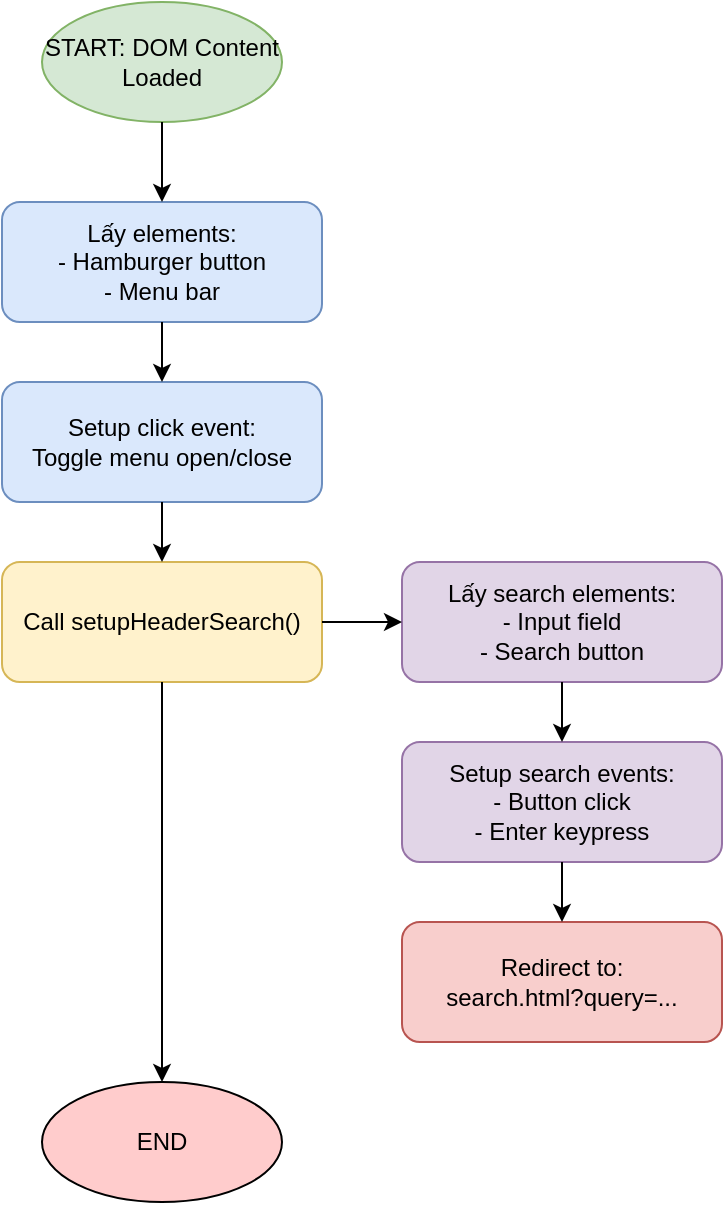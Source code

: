 <mxfile>
    <diagram name="1. Main.js Logic" id="main-js-logic">
        <mxGraphModel dx="841" dy="375" grid="1" gridSize="10" guides="1" tooltips="1" connect="1" arrows="1" fold="1" page="1" pageScale="1" pageWidth="827" pageHeight="1169" math="0" shadow="0">
            <root>
                <mxCell id="0"/>
                <mxCell id="1" parent="0"/>
                <mxCell id="main-start" value="START: DOM Content Loaded" style="ellipse;whiteSpace=wrap;html=1;fillColor=#d5e8d4;strokeColor=#82b366;" parent="1" vertex="1">
                    <mxGeometry x="290" y="40" width="120" height="60" as="geometry"/>
                </mxCell>
                <mxCell id="main-get-elements" value="Lấy elements:&#xa;- Hamburger button&#xa;- Menu bar" style="rounded=1;whiteSpace=wrap;html=1;fillColor=#dae8fc;strokeColor=#6c8ebf;" parent="1" vertex="1">
                    <mxGeometry x="270" y="140" width="160" height="60" as="geometry"/>
                </mxCell>
                <mxCell id="main-setup-click" value="Setup click event:&#xa;Toggle menu open/close" style="rounded=1;whiteSpace=wrap;html=1;fillColor=#dae8fc;strokeColor=#6c8ebf;" parent="1" vertex="1">
                    <mxGeometry x="270" y="230" width="160" height="60" as="geometry"/>
                </mxCell>
                <mxCell id="main-setup-search" value="Call setupHeaderSearch()" style="rounded=1;whiteSpace=wrap;html=1;fillColor=#fff2cc;strokeColor=#d6b656;" parent="1" vertex="1">
                    <mxGeometry x="270" y="320" width="160" height="60" as="geometry"/>
                </mxCell>
                <mxCell id="main-search-elements" value="Lấy search elements:&#xa;- Input field&#xa;- Search button" style="rounded=1;whiteSpace=wrap;html=1;fillColor=#e1d5e7;strokeColor=#9673a6;" parent="1" vertex="1">
                    <mxGeometry x="470" y="320" width="160" height="60" as="geometry"/>
                </mxCell>
                <mxCell id="main-search-events" value="Setup search events:&#xa;- Button click&#xa;- Enter keypress" style="rounded=1;whiteSpace=wrap;html=1;fillColor=#e1d5e7;strokeColor=#9673a6;" parent="1" vertex="1">
                    <mxGeometry x="470" y="410" width="160" height="60" as="geometry"/>
                </mxCell>
                <mxCell id="main-redirect" value="Redirect to:&#xa;search.html?query=..." style="rounded=1;whiteSpace=wrap;html=1;fillColor=#f8cecc;strokeColor=#b85450;" parent="1" vertex="1">
                    <mxGeometry x="470" y="500" width="160" height="60" as="geometry"/>
                </mxCell>
                <mxCell id="main-end" value="END" style="ellipse;whiteSpace=wrap;html=1;fillColor=#ffcccc;" parent="1" vertex="1">
                    <mxGeometry x="290" y="580" width="120" height="60" as="geometry"/>
                </mxCell>
                <mxCell id="arrow1" value="" style="endArrow=classic;html=1;rounded=0;" parent="1" source="main-start" target="main-get-elements" edge="1">
                    <mxGeometry width="50" height="50" relative="1" as="geometry"/>
                </mxCell>
                <mxCell id="arrow2" value="" style="endArrow=classic;html=1;rounded=0;" parent="1" source="main-get-elements" target="main-setup-click" edge="1">
                    <mxGeometry width="50" height="50" relative="1" as="geometry"/>
                </mxCell>
                <mxCell id="arrow3" value="" style="endArrow=classic;html=1;rounded=0;" parent="1" source="main-setup-click" target="main-setup-search" edge="1">
                    <mxGeometry width="50" height="50" relative="1" as="geometry"/>
                </mxCell>
                <mxCell id="arrow4" value="" style="endArrow=classic;html=1;rounded=0;" parent="1" source="main-setup-search" target="main-search-elements" edge="1">
                    <mxGeometry width="50" height="50" relative="1" as="geometry"/>
                </mxCell>
                <mxCell id="arrow5" value="" style="endArrow=classic;html=1;rounded=0;" parent="1" source="main-search-elements" target="main-search-events" edge="1">
                    <mxGeometry width="50" height="50" relative="1" as="geometry"/>
                </mxCell>
                <mxCell id="arrow6" value="" style="endArrow=classic;html=1;rounded=0;" parent="1" source="main-search-events" target="main-redirect" edge="1">
                    <mxGeometry width="50" height="50" relative="1" as="geometry"/>
                </mxCell>
                <mxCell id="arrow7" value="" style="endArrow=classic;html=1;rounded=0;" parent="1" source="main-setup-search" target="main-end" edge="1">
                    <mxGeometry width="50" height="50" relative="1" as="geometry"/>
                </mxCell>
            </root>
        </mxGraphModel>
    </diagram>
    <diagram name="2. Article.js Logic" id="article-js-logic">
        <mxGraphModel dx="1607" dy="938" grid="1" gridSize="10" guides="1" tooltips="1" connect="1" arrows="1" fold="1" page="1" pageScale="1" pageWidth="827" pageHeight="1169" math="0" shadow="0">
            <root>
                <mxCell id="0"/>
                <mxCell id="1" parent="0"/>
                <mxCell id="PUvOtL32WRNLVYOPlHHm-1" value="" style="rounded=0;whiteSpace=wrap;html=1;strokeColor=none;" vertex="1" parent="1">
                    <mxGeometry x="120" y="20" width="610" height="780" as="geometry"/>
                </mxCell>
                <mxCell id="art-start" value="START: DOM Content Loaded" style="ellipse;whiteSpace=wrap;html=1;fillColor=#d5e8d4;strokeColor=#82b366;" parent="1" vertex="1">
                    <mxGeometry x="360" y="40" width="120" height="60" as="geometry"/>
                </mxCell>
                <mxCell id="art-get-id" value="Lấy ID từ URL parameter" style="rounded=1;whiteSpace=wrap;html=1;fillColor=#dae8fc;strokeColor=#6c8ebf;" parent="1" vertex="1">
                    <mxGeometry x="340" y="130" width="160" height="60" as="geometry"/>
                </mxCell>
                <mxCell id="art-check-id" value="ID có tồn tại?" style="rhombus;whiteSpace=wrap;html=1;fillColor=#fff2cc;strokeColor=#d6b656;" parent="1" vertex="1">
                    <mxGeometry x="360" y="220" width="120" height="80" as="geometry"/>
                </mxCell>
                <mxCell id="art-fetch-data" value="Fetch dữ liệu:&#xa;- articles.json&#xa;- topics.json&#xa;- tags.json" style="rounded=1;whiteSpace=wrap;html=1;fillColor=#e1d5e7;strokeColor=#9673a6;" parent="1" vertex="1">
                    <mxGeometry x="340" y="340" width="160" height="80" as="geometry"/>
                </mxCell>
                <mxCell id="art-binary-search" value="Binary Search:&#xa;findArticleById()&#xa;(nếu không tìm thấy&#xa;→ return articles[0])" style="rounded=1;whiteSpace=wrap;html=1;fillColor=#f8cecc;strokeColor=#b85450;" parent="1" vertex="1">
                    <mxGeometry x="340" y="460" width="160" height="80" as="geometry"/>
                </mxCell>
                <mxCell id="art-render-content" value="Render nội dung:&#xa;- Title, meta, content&#xa;- Images từ assets/&#xa;- Tags, topics" style="rounded=1;whiteSpace=wrap;html=1;fillColor=#d5e8d4;strokeColor=#82b366;" parent="1" vertex="1">
                    <mxGeometry x="140" y="580" width="160" height="80" as="geometry"/>
                </mxCell>
                <mxCell id="art-render-images" value="Render ảnh:&#xa;Chèn sau mỗi đoạn văn&#xa;Hết đoạn văn chèn cuối" style="rounded=1;whiteSpace=wrap;html=1;fillColor=#d5e8d4;strokeColor=#82b366;" parent="1" vertex="1">
                    <mxGeometry x="340" y="580" width="160" height="80" as="geometry"/>
                </mxCell>
                <mxCell id="art-related" value="Tìm bài viết liên quan&#xa;(cùng topics)" style="rounded=1;whiteSpace=wrap;html=1;fillColor=#d5e8d4;strokeColor=#82b366;" parent="1" vertex="1">
                    <mxGeometry x="540" y="580" width="160" height="80" as="geometry"/>
                </mxCell>
                <mxCell id="art-end" value="END" style="ellipse;whiteSpace=wrap;html=1;fillColor=#ffcccc;" parent="1" vertex="1">
                    <mxGeometry x="360" y="720" width="120" height="60" as="geometry"/>
                </mxCell>
                <mxCell id="art-arrow1" value="" style="endArrow=classic;html=1;rounded=0;" parent="1" source="art-start" target="art-get-id" edge="1">
                    <mxGeometry width="50" height="50" relative="1" as="geometry"/>
                </mxCell>
                <mxCell id="art-arrow2" value="" style="endArrow=classic;html=1;rounded=0;" parent="1" source="art-get-id" target="art-check-id" edge="1">
                    <mxGeometry width="50" height="50" relative="1" as="geometry"/>
                </mxCell>
                <mxCell id="art-arrow3" value="Có" style="endArrow=classic;html=1;rounded=0;" parent="1" source="art-check-id" target="art-fetch-data" edge="1">
                    <mxGeometry width="50" height="50" relative="1" as="geometry"/>
                </mxCell>
                <mxCell id="art-arrow4" value="Không" style="endArrow=classic;html=1;rounded=0;" parent="1" source="art-check-id" edge="1">
                    <mxGeometry width="50" height="50" relative="1" as="geometry"/>
                </mxCell>
                <mxCell id="art-arrow5" value="" style="endArrow=classic;html=1;rounded=0;" parent="1" source="art-fetch-data" target="art-binary-search" edge="1">
                    <mxGeometry width="50" height="50" relative="1" as="geometry"/>
                </mxCell>
                <mxCell id="art-arrow6" value="" style="endArrow=classic;html=1;rounded=0;" parent="1" source="art-binary-search" target="art-render-content" edge="1">
                    <mxGeometry width="50" height="50" relative="1" as="geometry"/>
                </mxCell>
                <mxCell id="art-arrow7" value="" style="endArrow=classic;html=1;rounded=0;" parent="1" source="art-render-content" target="art-render-images" edge="1">
                    <mxGeometry width="50" height="50" relative="1" as="geometry"/>
                </mxCell>
                <mxCell id="art-arrow8" value="" style="endArrow=classic;html=1;rounded=0;" parent="1" source="art-render-images" target="art-related" edge="1">
                    <mxGeometry width="50" height="50" relative="1" as="geometry"/>
                </mxCell>
                <mxCell id="art-arrow9" value="" style="endArrow=classic;html=1;rounded=0;" parent="1" source="art-related" target="art-end" edge="1">
                    <mxGeometry width="50" height="50" relative="1" as="geometry"/>
                </mxCell>
            </root>
        </mxGraphModel>
    </diagram>
    <diagram name="3. Search.js Logic" id="search-js-logic">
        <mxGraphModel dx="841" dy="375" grid="1" gridSize="10" guides="1" tooltips="1" connect="1" arrows="1" fold="1" page="1" pageScale="1" pageWidth="827" pageHeight="1169" math="0" shadow="0">
            <root>
                <mxCell id="0"/>
                <mxCell id="1" parent="0"/>
                <mxCell id="search-start" value="START: DOM Content Loaded" style="ellipse;whiteSpace=wrap;html=1;fillColor=#d5e8d4;strokeColor=#82b366;" parent="1" vertex="1">
                    <mxGeometry x="360" y="40" width="120" height="60" as="geometry"/>
                </mxCell>
                <mxCell id="search-get-query" value="Lấy query từ URL parameter" style="rounded=1;whiteSpace=wrap;html=1;fillColor=#dae8fc;strokeColor=#6c8ebf;" parent="1" vertex="1">
                    <mxGeometry x="340" y="130" width="160" height="60" as="geometry"/>
                </mxCell>
                <mxCell id="search-check-query" value="Query có tồn tại?" style="rhombus;whiteSpace=wrap;html=1;fillColor=#fff2cc;strokeColor=#d6b656;" parent="1" vertex="1">
                    <mxGeometry x="360" y="220" width="120" height="80" as="geometry"/>
                </mxCell>
                <mxCell id="search-fetch-data" value="Fetch dữ liệu:&#xa;- articles.json&#xa;- topics.json" style="rounded=1;whiteSpace=wrap;html=1;fillColor=#e1d5e7;strokeColor=#9673a6;" parent="1" vertex="1">
                    <mxGeometry x="340" y="340" width="160" height="80" as="geometry"/>
                </mxCell>
                <mxCell id="search-filter" value="Filter articles:&#xa;Tìm kiếm trong title&#xa;và content" style="rounded=1;whiteSpace=wrap;html=1;fillColor=#f8cecc;strokeColor=#b85450;" parent="1" vertex="1">
                    <mxGeometry x="340" y="460" width="160" height="80" as="geometry"/>
                </mxCell>
                <mxCell id="search-bubble-sort" value="Bubble Sort:&#xa;Sắp xếp theo độ liên quan&#xa;(title match &gt; content match)" style="rounded=1;whiteSpace=wrap;html=1;fillColor=#f8cecc;strokeColor=#b85450;" parent="1" vertex="1">
                    <mxGeometry x="340" y="580" width="160" height="80" as="geometry"/>
                </mxCell>
                <mxCell id="search-render" value="Render kết quả:&#xa;- Featured article (đầu tiên)&#xa;- Vertical articles (tối đa 20)&#xa;KHÔNG CÓ PAGINATION" style="rounded=1;whiteSpace=wrap;html=1;fillColor=#d5e8d4;strokeColor=#82b366;" parent="1" vertex="1">
                    <mxGeometry x="340" y="700" width="160" height="80" as="geometry"/>
                </mxCell>
                <mxCell id="search-no-query" value="Hiển thị:&#xa;Chưa có từ khóa tìm kiếm" style="rounded=1;whiteSpace=wrap;html=1;fillColor=#ffcccc;" parent="1" vertex="1">
                    <mxGeometry x="580" y="220" width="160" height="80" as="geometry"/>
                </mxCell>
                <mxCell id="search-no-results" value="Hiển thị:&#xa;Không tìm thấy kết quả" style="rounded=1;whiteSpace=wrap;html=1;fillColor=#ffcccc;" parent="1" vertex="1">
                    <mxGeometry x="140" y="580" width="160" height="80" as="geometry"/>
                </mxCell>
                <mxCell id="search-end" value="END" style="ellipse;whiteSpace=wrap;html=1;fillColor=#ffcccc;" parent="1" vertex="1">
                    <mxGeometry x="360" y="820" width="120" height="60" as="geometry"/>
                </mxCell>
                <mxCell id="search-arrow1" value="" style="endArrow=classic;html=1;rounded=0;" parent="1" source="search-start" target="search-get-query" edge="1">
                    <mxGeometry width="50" height="50" relative="1" as="geometry"/>
                </mxCell>
                <mxCell id="search-arrow2" value="" style="endArrow=classic;html=1;rounded=0;" parent="1" source="search-get-query" target="search-check-query" edge="1">
                    <mxGeometry width="50" height="50" relative="1" as="geometry"/>
                </mxCell>
                <mxCell id="search-arrow3" value="Có" style="endArrow=classic;html=1;rounded=0;" parent="1" source="search-check-query" target="search-fetch-data" edge="1">
                    <mxGeometry width="50" height="50" relative="1" as="geometry"/>
                </mxCell>
                <mxCell id="search-arrow4" value="Không" style="endArrow=classic;html=1;rounded=0;" parent="1" source="search-check-query" target="search-no-query" edge="1">
                    <mxGeometry width="50" height="50" relative="1" as="geometry"/>
                </mxCell>
                <mxCell id="search-arrow5" value="" style="endArrow=classic;html=1;rounded=0;" parent="1" source="search-fetch-data" target="search-filter" edge="1">
                    <mxGeometry width="50" height="50" relative="1" as="geometry"/>
                </mxCell>
                <mxCell id="search-arrow6" value="Có kết quả" style="endArrow=classic;html=1;rounded=0;" parent="1" source="search-filter" target="search-bubble-sort" edge="1">
                    <mxGeometry width="50" height="50" relative="1" as="geometry"/>
                </mxCell>
                <mxCell id="search-arrow7" value="Không có" style="endArrow=classic;html=1;rounded=0;" parent="1" source="search-filter" target="search-no-results" edge="1">
                    <mxGeometry width="50" height="50" relative="1" as="geometry"/>
                </mxCell>
                <mxCell id="search-arrow8" value="" style="endArrow=classic;html=1;rounded=0;" parent="1" source="search-bubble-sort" target="search-render" edge="1">
                    <mxGeometry width="50" height="50" relative="1" as="geometry"/>
                </mxCell>
                <mxCell id="search-arrow9" value="" style="endArrow=classic;html=1;rounded=0;" parent="1" source="search-render" target="search-end" edge="1">
                    <mxGeometry width="50" height="50" relative="1" as="geometry"/>
                </mxCell>
            </root>
        </mxGraphModel>
    </diagram>
    <diagram name="4. Tag.js Logic" id="tag-js-logic">
        <mxGraphModel dx="1607" dy="938" grid="1" gridSize="10" guides="1" tooltips="1" connect="1" arrows="1" fold="1" page="1" pageScale="1" pageWidth="827" pageHeight="1169" math="0" shadow="0">
            <root>
                <mxCell id="0"/>
                <mxCell id="1" parent="0"/>
                <mxCell id="YJhFPSMRCTMU63aIxl_P-1" value="" style="rounded=0;whiteSpace=wrap;html=1;strokeColor=none;" vertex="1" parent="1">
                    <mxGeometry x="310" y="30" width="220" height="870" as="geometry"/>
                </mxCell>
                <mxCell id="tag-start" value="START: DOM Content Loaded" style="ellipse;whiteSpace=wrap;html=1;fillColor=#d5e8d4;strokeColor=#82b366;" parent="1" vertex="1">
                    <mxGeometry x="360" y="40" width="120" height="60" as="geometry"/>
                </mxCell>
                <mxCell id="tag-get-id" value="Lấy tag ID từ URL parameter" style="rounded=1;whiteSpace=wrap;html=1;fillColor=#dae8fc;strokeColor=#6c8ebf;" parent="1" vertex="1">
                    <mxGeometry x="340" y="130" width="160" height="60" as="geometry"/>
                </mxCell>
                <mxCell id="tag-fetch-data" value="Fetch dữ liệu:&#xa;- tags.json&#xa;- articles.json&#xa;- topics.json" style="rounded=1;whiteSpace=wrap;html=1;fillColor=#e1d5e7;strokeColor=#9673a6;" parent="1" vertex="1">
                    <mxGeometry x="340" y="220" width="160" height="80" as="geometry"/>
                </mxCell>
                <mxCell id="tag-binary-search" value="Binary Search:&#xa;findTagById()&#xa;(nếu không tìm thấy&#xa;→ return tags[0])" style="rounded=1;whiteSpace=wrap;html=1;fillColor=#f8cecc;strokeColor=#b85450;" parent="1" vertex="1">
                    <mxGeometry x="340" y="340" width="160" height="80" as="geometry"/>
                </mxCell>
                <mxCell id="tag-render-info" value="Render tag info:&#xa;- Tag label&#xa;- Tag title&#xa;- Tag description" style="rounded=1;whiteSpace=wrap;html=1;fillColor=#d5e8d4;strokeColor=#82b366;" parent="1" vertex="1">
                    <mxGeometry x="340" y="460" width="160" height="80" as="geometry"/>
                </mxCell>
                <mxCell id="tag-filter-articles" value="Filter articles:&#xa;Lọc articles có&#xa;tag ID tương ứng" style="rounded=1;whiteSpace=wrap;html=1;fillColor=#f8cecc;strokeColor=#b85450;" parent="1" vertex="1">
                    <mxGeometry x="340" y="580" width="160" height="80" as="geometry"/>
                </mxCell>
                <mxCell id="tag-render-articles" value="Render articles:&#xa;- Featured article (đầu tiên)&#xa;- Vertical articles (tối đa 10)" style="rounded=1;whiteSpace=wrap;html=1;fillColor=#d5e8d4;strokeColor=#82b366;" parent="1" vertex="1">
                    <mxGeometry x="340" y="700" width="160" height="80" as="geometry"/>
                </mxCell>
                <mxCell id="tag-end" value="END" style="ellipse;whiteSpace=wrap;html=1;fillColor=#ffcccc;" parent="1" vertex="1">
                    <mxGeometry x="360" y="820" width="120" height="60" as="geometry"/>
                </mxCell>
                <mxCell id="tag-arrow1" value="" style="endArrow=classic;html=1;rounded=0;" parent="1" source="tag-start" target="tag-get-id" edge="1">
                    <mxGeometry width="50" height="50" relative="1" as="geometry"/>
                </mxCell>
                <mxCell id="tag-arrow2" value="" style="endArrow=classic;html=1;rounded=0;" parent="1" source="tag-get-id" target="tag-fetch-data" edge="1">
                    <mxGeometry width="50" height="50" relative="1" as="geometry"/>
                </mxCell>
                <mxCell id="tag-arrow3" value="" style="endArrow=classic;html=1;rounded=0;" parent="1" source="tag-fetch-data" target="tag-binary-search" edge="1">
                    <mxGeometry width="50" height="50" relative="1" as="geometry"/>
                </mxCell>
                <mxCell id="tag-arrow4" value="" style="endArrow=classic;html=1;rounded=0;" parent="1" source="tag-binary-search" target="tag-render-info" edge="1">
                    <mxGeometry width="50" height="50" relative="1" as="geometry"/>
                </mxCell>
                <mxCell id="tag-arrow5" value="" style="endArrow=classic;html=1;rounded=0;" parent="1" source="tag-render-info" target="tag-filter-articles" edge="1">
                    <mxGeometry width="50" height="50" relative="1" as="geometry"/>
                </mxCell>
                <mxCell id="tag-arrow6" value="" style="endArrow=classic;html=1;rounded=0;" parent="1" source="tag-filter-articles" target="tag-render-articles" edge="1">
                    <mxGeometry width="50" height="50" relative="1" as="geometry"/>
                </mxCell>
                <mxCell id="tag-arrow7" value="" style="endArrow=classic;html=1;rounded=0;" parent="1" source="tag-render-articles" target="tag-end" edge="1">
                    <mxGeometry width="50" height="50" relative="1" as="geometry"/>
                </mxCell>
            </root>
        </mxGraphModel>
    </diagram>
    <diagram name="5. Topic.js Logic" id="topic-js-logic">
        <mxGraphModel dx="1377" dy="804" grid="1" gridSize="10" guides="1" tooltips="1" connect="1" arrows="1" fold="1" page="1" pageScale="1" pageWidth="827" pageHeight="1169" math="0" shadow="0">
            <root>
                <mxCell id="0"/>
                <mxCell id="1" parent="0"/>
                <mxCell id="nc29NmtoNVTTMaKQhD6O-1" value="" style="rounded=0;whiteSpace=wrap;html=1;strokeColor=none;" vertex="1" parent="1">
                    <mxGeometry x="90" y="30" width="660" height="760" as="geometry"/>
                </mxCell>
                <mxCell id="topic-start" value="START: DOM Content Loaded" style="ellipse;whiteSpace=wrap;html=1;fillColor=#d5e8d4;strokeColor=#82b366;" parent="1" vertex="1">
                    <mxGeometry x="360" y="40" width="120" height="60" as="geometry"/>
                </mxCell>
                <mxCell id="topic-get-id" value="Lấy topic ID từ URL parameter" style="rounded=1;whiteSpace=wrap;html=1;fillColor=#dae8fc;strokeColor=#6c8ebf;" parent="1" vertex="1">
                    <mxGeometry x="340" y="130" width="160" height="60" as="geometry"/>
                </mxCell>
                <mxCell id="topic-fetch-data" value="Fetch dữ liệu:&#xa;- topics.json&#xa;- articles.json" style="rounded=1;whiteSpace=wrap;html=1;fillColor=#e1d5e7;strokeColor=#9673a6;" parent="1" vertex="1">
                    <mxGeometry x="340" y="220" width="160" height="80" as="geometry"/>
                </mxCell>
                <mxCell id="topic-binary-search" value="Binary Search:&#xa;findTopicIndexById()&#xa;(nếu không tìm thấy&#xa;→ startIndex = 0)" style="rounded=1;whiteSpace=wrap;html=1;fillColor=#f8cecc;strokeColor=#b85450;" parent="1" vertex="1">
                    <mxGeometry x="340" y="340" width="160" height="80" as="geometry"/>
                </mxCell>
                <mxCell id="topic-render-nav" value="Render Navigation:&#xa;- Current topic + 3 random&#xa;- Featured topics (right)" style="rounded=1;whiteSpace=wrap;html=1;fillColor=#d5e8d4;strokeColor=#82b366;" parent="1" vertex="1">
                    <mxGeometry x="120" y="460" width="160" height="80" as="geometry"/>
                </mxCell>
                <mxCell id="topic-shuffle" value="Fisher-Yates Shuffle:&#xa;Xáo trộn random topics" style="rounded=1;whiteSpace=wrap;html=1;fillColor=#f8cecc;strokeColor=#b85450;" parent="1" vertex="1">
                    <mxGeometry x="120" y="580" width="160" height="80" as="geometry"/>
                </mxCell>
                <mxCell id="topic-render-info" value="Update page title:&#xa;&#39;Chủ đề [topic] - Kenh14&#39;" style="rounded=1;whiteSpace=wrap;html=1;fillColor=#d5e8d4;strokeColor=#82b366;" parent="1" vertex="1">
                    <mxGeometry x="340" y="460" width="160" height="80" as="geometry"/>
                </mxCell>
                <mxCell id="topic-featured-search" value="Binary Search:&#xa;findTopicByIdForNews()&#xa;(nếu không tìm thấy&#xa;→ currentTopic = topics[0])" style="rounded=1;whiteSpace=wrap;html=1;fillColor=#f8cecc;strokeColor=#b85450;" parent="1" vertex="1">
                    <mxGeometry x="340" y="580" width="160" height="80" as="geometry"/>
                </mxCell>
                <mxCell id="topic-render-articles" value="Render featured articles:&lt;br&gt;- Lọc articles theo topic&lt;br&gt;- Lấy tối đa 5 bài" style="rounded=1;whiteSpace=wrap;html=1;fillColor=#d5e8d4;strokeColor=#82b366;" parent="1" vertex="1">
                    <mxGeometry x="560" y="460" width="160" height="80" as="geometry"/>
                </mxCell>
                <mxCell id="topic-render-slider" value="Render slider:&#xa;- Main article&#xa;- Side article&#xa;- 3 slider articles" style="rounded=1;whiteSpace=wrap;html=1;fillColor=#d5e8d4;strokeColor=#82b366;" parent="1" vertex="1">
                    <mxGeometry x="560" y="580" width="160" height="80" as="geometry"/>
                </mxCell>
                <mxCell id="topic-end" value="END" style="ellipse;whiteSpace=wrap;html=1;fillColor=#ffcccc;" parent="1" vertex="1">
                    <mxGeometry x="360" y="720" width="120" height="60" as="geometry"/>
                </mxCell>
                <mxCell id="topic-arrow1" value="" style="endArrow=classic;html=1;rounded=0;" parent="1" source="topic-start" target="topic-get-id" edge="1">
                    <mxGeometry width="50" height="50" relative="1" as="geometry"/>
                </mxCell>
                <mxCell id="topic-arrow2" value="" style="endArrow=classic;html=1;rounded=0;" parent="1" source="topic-get-id" target="topic-fetch-data" edge="1">
                    <mxGeometry width="50" height="50" relative="1" as="geometry"/>
                </mxCell>
                <mxCell id="topic-arrow3" value="" style="endArrow=classic;html=1;rounded=0;" parent="1" source="topic-fetch-data" target="topic-binary-search" edge="1">
                    <mxGeometry width="50" height="50" relative="1" as="geometry"/>
                </mxCell>
                <mxCell id="topic-arrow4" value="" style="endArrow=classic;html=1;rounded=0;" parent="1" source="topic-binary-search" target="topic-render-nav" edge="1">
                    <mxGeometry width="50" height="50" relative="1" as="geometry"/>
                </mxCell>
                <mxCell id="topic-arrow5" value="" style="endArrow=classic;html=1;rounded=0;" parent="1" source="topic-binary-search" target="topic-render-info" edge="1">
                    <mxGeometry width="50" height="50" relative="1" as="geometry"/>
                </mxCell>
                <mxCell id="topic-arrow6" value="" style="endArrow=classic;html=1;rounded=0;" parent="1" source="topic-binary-search" target="topic-render-articles" edge="1">
                    <mxGeometry width="50" height="50" relative="1" as="geometry"/>
                </mxCell>
                <mxCell id="topic-arrow7" value="" style="endArrow=classic;html=1;rounded=0;" parent="1" source="topic-render-nav" target="topic-shuffle" edge="1">
                    <mxGeometry width="50" height="50" relative="1" as="geometry"/>
                </mxCell>
                <mxCell id="topic-arrow8" value="" style="endArrow=classic;html=1;rounded=0;" parent="1" source="topic-render-info" target="topic-featured-search" edge="1">
                    <mxGeometry width="50" height="50" relative="1" as="geometry"/>
                </mxCell>
                <mxCell id="topic-arrow9" value="" style="endArrow=classic;html=1;rounded=0;" parent="1" source="topic-render-articles" target="topic-render-slider" edge="1">
                    <mxGeometry width="50" height="50" relative="1" as="geometry"/>
                </mxCell>
                <mxCell id="topic-arrow10" value="" style="endArrow=classic;html=1;rounded=0;" parent="1" source="topic-featured-search" target="topic-end" edge="1">
                    <mxGeometry width="50" height="50" relative="1" as="geometry"/>
                </mxCell>
                <mxCell id="topic-arrow11" value="" style="endArrow=classic;html=1;rounded=0;" parent="1" source="topic-shuffle" target="topic-end" edge="1">
                    <mxGeometry width="50" height="50" relative="1" as="geometry"/>
                </mxCell>
                <mxCell id="topic-arrow12" value="" style="endArrow=classic;html=1;rounded=0;" parent="1" source="topic-render-slider" target="topic-end" edge="1">
                    <mxGeometry width="50" height="50" relative="1" as="geometry"/>
                </mxCell>
            </root>
        </mxGraphModel>
    </diagram>
</mxfile>